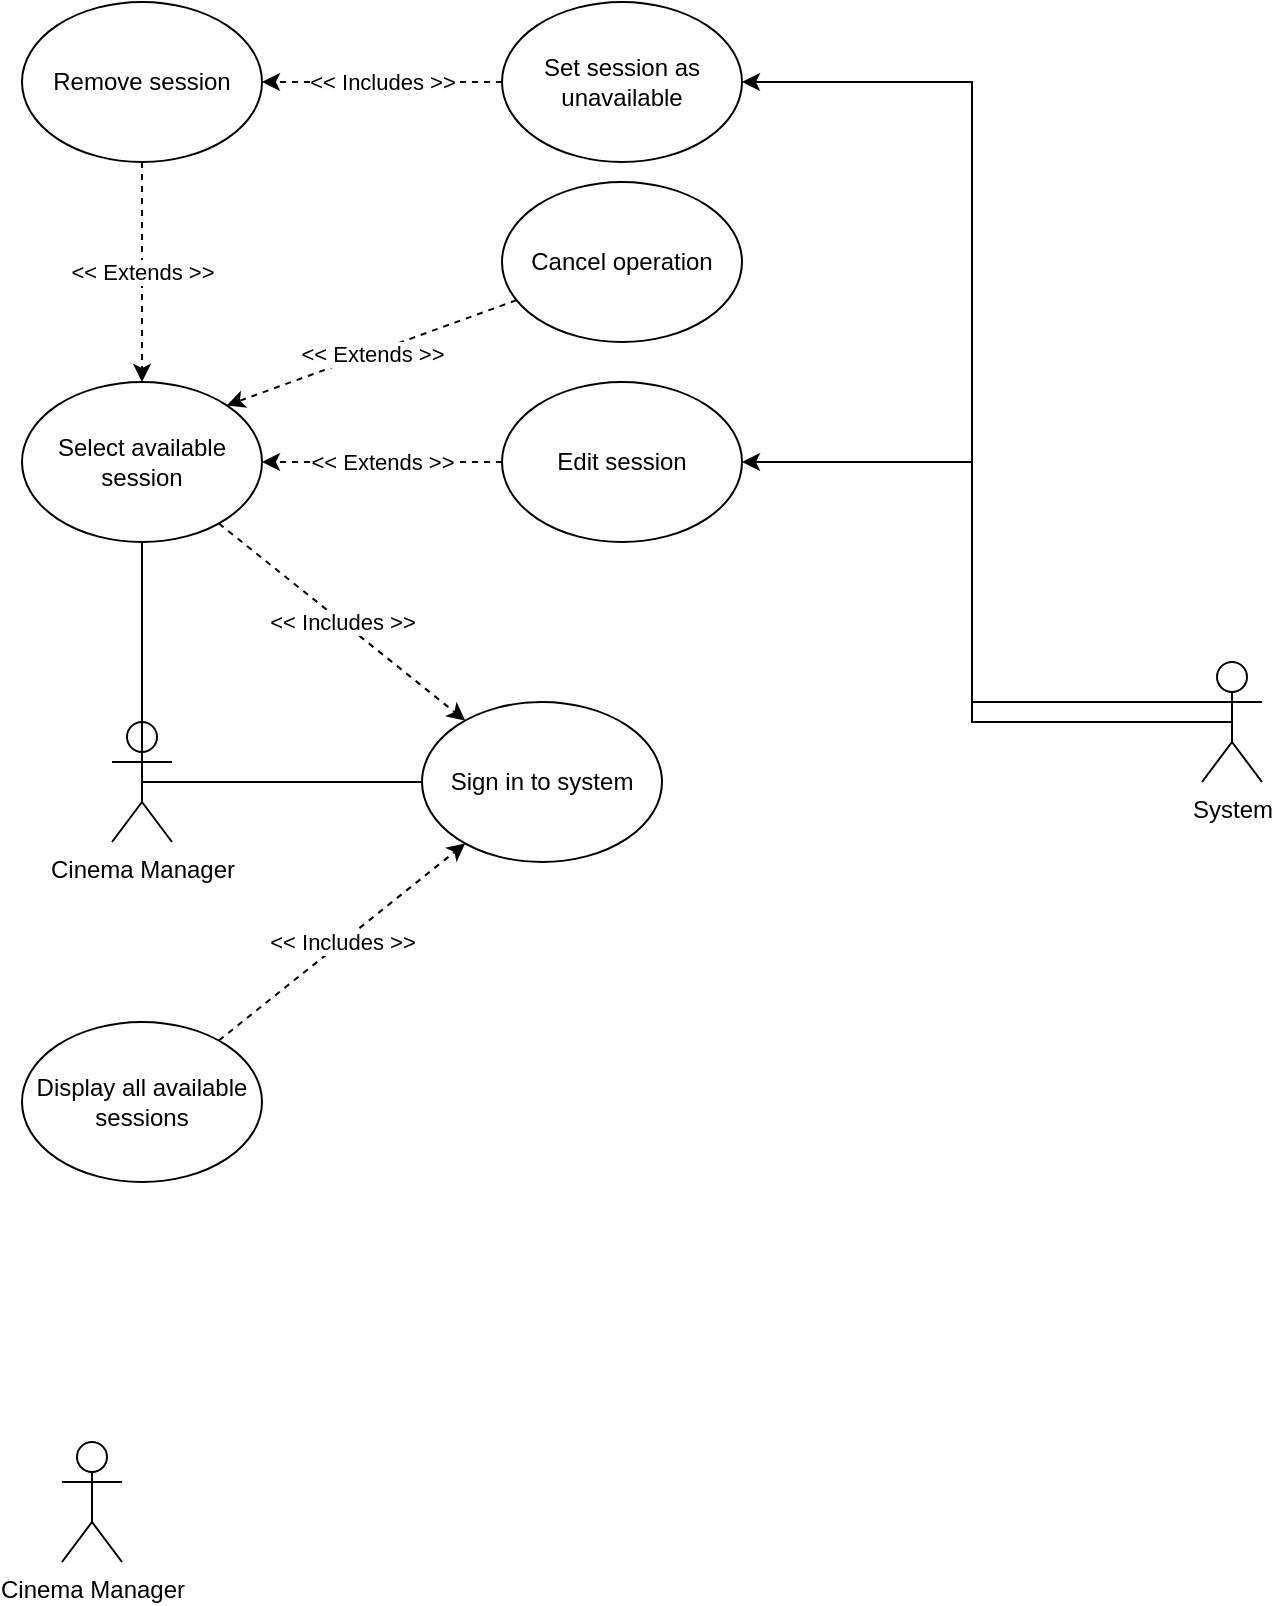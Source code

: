 <mxfile version="14.4.2" type="device"><diagram id="226z2Ni676rllmSLUl7X" name="Page-1"><mxGraphModel dx="981" dy="3295" grid="1" gridSize="10" guides="1" tooltips="1" connect="1" arrows="1" fold="1" page="1" pageScale="1" pageWidth="1200" pageHeight="2769" math="0" shadow="0"><root><mxCell id="0"/><mxCell id="1" parent="0"/><mxCell id="maq8b4sMAtDmHtV8LAsu-1" value="Cinema Manager" style="shape=umlActor;verticalLabelPosition=bottom;verticalAlign=top;html=1;outlineConnect=0;" vertex="1" parent="1"><mxGeometry x="60" y="410" width="30" height="60" as="geometry"/></mxCell><mxCell id="maq8b4sMAtDmHtV8LAsu-2" value="Cinema Manager" style="shape=umlActor;verticalLabelPosition=bottom;verticalAlign=top;html=1;outlineConnect=0;" vertex="1" parent="1"><mxGeometry x="85" y="50" width="30" height="60" as="geometry"/></mxCell><mxCell id="maq8b4sMAtDmHtV8LAsu-3" value="Sign in to system" style="ellipse;whiteSpace=wrap;html=1;" vertex="1" parent="1"><mxGeometry x="240" y="40" width="120" height="80" as="geometry"/></mxCell><mxCell id="maq8b4sMAtDmHtV8LAsu-4" value="Edit session" style="ellipse;whiteSpace=wrap;html=1;" vertex="1" parent="1"><mxGeometry x="280" y="-120" width="120" height="80" as="geometry"/></mxCell><mxCell id="maq8b4sMAtDmHtV8LAsu-5" value="Select available session" style="ellipse;whiteSpace=wrap;html=1;" vertex="1" parent="1"><mxGeometry x="40" y="-120" width="120" height="80" as="geometry"/></mxCell><mxCell id="maq8b4sMAtDmHtV8LAsu-6" value="" style="endArrow=classic;html=1;strokeColor=#000000;dashed=1;" edge="1" parent="1" source="maq8b4sMAtDmHtV8LAsu-4" target="maq8b4sMAtDmHtV8LAsu-5"><mxGeometry relative="1" as="geometry"><mxPoint x="520" y="410" as="sourcePoint"/><mxPoint x="520" y="290" as="targetPoint"/><Array as="points"/></mxGeometry></mxCell><mxCell id="maq8b4sMAtDmHtV8LAsu-7" value="&amp;lt;&amp;lt; Extends &amp;gt;&amp;gt;" style="edgeLabel;resizable=0;html=1;align=center;verticalAlign=middle;" connectable="0" vertex="1" parent="maq8b4sMAtDmHtV8LAsu-6"><mxGeometry relative="1" as="geometry"/></mxCell><mxCell id="maq8b4sMAtDmHtV8LAsu-8" value="" style="endArrow=none;html=1;strokeColor=#000000;exitX=0.5;exitY=0.5;exitDx=0;exitDy=0;exitPerimeter=0;" edge="1" parent="1" source="maq8b4sMAtDmHtV8LAsu-2" target="maq8b4sMAtDmHtV8LAsu-3"><mxGeometry width="50" height="50" relative="1" as="geometry"><mxPoint x="450" y="170" as="sourcePoint"/><mxPoint x="570" y="40" as="targetPoint"/></mxGeometry></mxCell><mxCell id="maq8b4sMAtDmHtV8LAsu-12" value="Display all available sessions" style="ellipse;whiteSpace=wrap;html=1;" vertex="1" parent="1"><mxGeometry x="40" y="200" width="120" height="80" as="geometry"/></mxCell><mxCell id="maq8b4sMAtDmHtV8LAsu-14" value="" style="endArrow=none;html=1;entryX=0.5;entryY=0.5;entryDx=0;entryDy=0;entryPerimeter=0;" edge="1" parent="1" source="maq8b4sMAtDmHtV8LAsu-5" target="maq8b4sMAtDmHtV8LAsu-2"><mxGeometry width="50" height="50" relative="1" as="geometry"><mxPoint x="390" y="340" as="sourcePoint"/><mxPoint x="440" y="290" as="targetPoint"/></mxGeometry></mxCell><mxCell id="maq8b4sMAtDmHtV8LAsu-15" value="" style="endArrow=classic;html=1;strokeColor=#000000;dashed=1;" edge="1" parent="1" source="maq8b4sMAtDmHtV8LAsu-5" target="maq8b4sMAtDmHtV8LAsu-3"><mxGeometry relative="1" as="geometry"><mxPoint x="470" y="90" as="sourcePoint"/><mxPoint x="370" y="90" as="targetPoint"/><Array as="points"/></mxGeometry></mxCell><mxCell id="maq8b4sMAtDmHtV8LAsu-16" value="&amp;lt;&amp;lt; Includes &amp;gt;&amp;gt;" style="edgeLabel;resizable=0;html=1;align=center;verticalAlign=middle;" connectable="0" vertex="1" parent="maq8b4sMAtDmHtV8LAsu-15"><mxGeometry relative="1" as="geometry"/></mxCell><mxCell id="maq8b4sMAtDmHtV8LAsu-17" value="" style="endArrow=classic;html=1;strokeColor=#000000;dashed=1;" edge="1" parent="1" source="maq8b4sMAtDmHtV8LAsu-12" target="maq8b4sMAtDmHtV8LAsu-3"><mxGeometry relative="1" as="geometry"><mxPoint x="310" y="-30" as="sourcePoint"/><mxPoint x="310" y="50" as="targetPoint"/><Array as="points"/></mxGeometry></mxCell><mxCell id="maq8b4sMAtDmHtV8LAsu-18" value="&amp;lt;&amp;lt; Includes &amp;gt;&amp;gt;" style="edgeLabel;resizable=0;html=1;align=center;verticalAlign=middle;" connectable="0" vertex="1" parent="maq8b4sMAtDmHtV8LAsu-17"><mxGeometry relative="1" as="geometry"/></mxCell><mxCell id="maq8b4sMAtDmHtV8LAsu-19" value="Remove session" style="ellipse;whiteSpace=wrap;html=1;" vertex="1" parent="1"><mxGeometry x="40" y="-310" width="120" height="80" as="geometry"/></mxCell><mxCell id="maq8b4sMAtDmHtV8LAsu-21" value="" style="endArrow=classic;html=1;strokeColor=#000000;dashed=1;entryX=0.5;entryY=0;entryDx=0;entryDy=0;exitX=0.5;exitY=1;exitDx=0;exitDy=0;" edge="1" parent="1" source="maq8b4sMAtDmHtV8LAsu-19" target="maq8b4sMAtDmHtV8LAsu-5"><mxGeometry relative="1" as="geometry"><mxPoint x="180.0" y="-170" as="sourcePoint"/><mxPoint x="60" y="-170" as="targetPoint"/><Array as="points"/></mxGeometry></mxCell><mxCell id="maq8b4sMAtDmHtV8LAsu-22" value="&amp;lt;&amp;lt; Extends &amp;gt;&amp;gt;" style="edgeLabel;resizable=0;html=1;align=center;verticalAlign=middle;" connectable="0" vertex="1" parent="maq8b4sMAtDmHtV8LAsu-21"><mxGeometry relative="1" as="geometry"/></mxCell><mxCell id="maq8b4sMAtDmHtV8LAsu-23" value="" style="endArrow=classic;html=1;strokeColor=#000000;dashed=1;exitX=0;exitY=0.5;exitDx=0;exitDy=0;" edge="1" parent="1" source="maq8b4sMAtDmHtV8LAsu-25" target="maq8b4sMAtDmHtV8LAsu-19"><mxGeometry relative="1" as="geometry"><mxPoint x="280" y="-270" as="sourcePoint"/><mxPoint x="263.213" y="-310.001" as="targetPoint"/><Array as="points"/></mxGeometry></mxCell><mxCell id="maq8b4sMAtDmHtV8LAsu-24" value="&amp;lt;&amp;lt; Includes &amp;gt;&amp;gt;" style="edgeLabel;resizable=0;html=1;align=center;verticalAlign=middle;" connectable="0" vertex="1" parent="maq8b4sMAtDmHtV8LAsu-23"><mxGeometry relative="1" as="geometry"/></mxCell><mxCell id="maq8b4sMAtDmHtV8LAsu-25" value="Set session as unavailable" style="ellipse;whiteSpace=wrap;html=1;" vertex="1" parent="1"><mxGeometry x="280" y="-310" width="120" height="80" as="geometry"/></mxCell><mxCell id="maq8b4sMAtDmHtV8LAsu-28" value="Cancel operation" style="ellipse;whiteSpace=wrap;html=1;" vertex="1" parent="1"><mxGeometry x="280" y="-220" width="120" height="80" as="geometry"/></mxCell><mxCell id="maq8b4sMAtDmHtV8LAsu-30" value="" style="endArrow=classic;html=1;strokeColor=#000000;dashed=1;entryX=1;entryY=0;entryDx=0;entryDy=0;" edge="1" parent="1" source="maq8b4sMAtDmHtV8LAsu-28" target="maq8b4sMAtDmHtV8LAsu-5"><mxGeometry relative="1" as="geometry"><mxPoint x="270" y="-130" as="sourcePoint"/><mxPoint x="150" y="-130" as="targetPoint"/><Array as="points"/></mxGeometry></mxCell><mxCell id="maq8b4sMAtDmHtV8LAsu-31" value="&amp;lt;&amp;lt; Extends &amp;gt;&amp;gt;" style="edgeLabel;resizable=0;html=1;align=center;verticalAlign=middle;" connectable="0" vertex="1" parent="maq8b4sMAtDmHtV8LAsu-30"><mxGeometry relative="1" as="geometry"/></mxCell><mxCell id="maq8b4sMAtDmHtV8LAsu-35" style="edgeStyle=orthogonalEdgeStyle;rounded=0;orthogonalLoop=1;jettySize=auto;html=1;exitX=0.5;exitY=0.5;exitDx=0;exitDy=0;exitPerimeter=0;entryX=1;entryY=0.5;entryDx=0;entryDy=0;" edge="1" parent="1" source="maq8b4sMAtDmHtV8LAsu-33" target="maq8b4sMAtDmHtV8LAsu-25"><mxGeometry relative="1" as="geometry"/></mxCell><mxCell id="maq8b4sMAtDmHtV8LAsu-37" style="edgeStyle=orthogonalEdgeStyle;rounded=0;orthogonalLoop=1;jettySize=auto;html=1;exitX=0;exitY=0.333;exitDx=0;exitDy=0;exitPerimeter=0;entryX=1;entryY=0.5;entryDx=0;entryDy=0;" edge="1" parent="1" source="maq8b4sMAtDmHtV8LAsu-33" target="maq8b4sMAtDmHtV8LAsu-4"><mxGeometry relative="1" as="geometry"/></mxCell><mxCell id="maq8b4sMAtDmHtV8LAsu-33" value="System" style="shape=umlActor;verticalLabelPosition=bottom;verticalAlign=top;html=1;outlineConnect=0;" vertex="1" parent="1"><mxGeometry x="630" y="20" width="30" height="60" as="geometry"/></mxCell></root></mxGraphModel></diagram></mxfile>